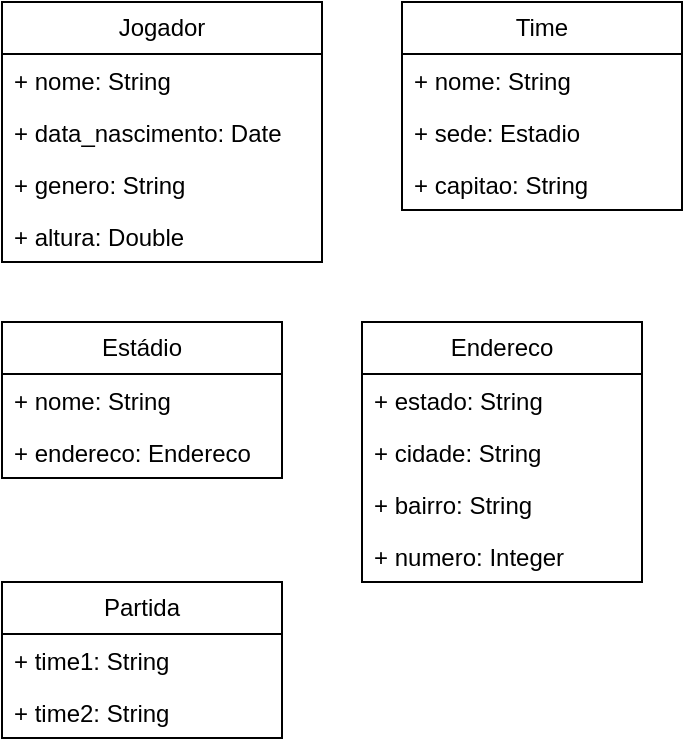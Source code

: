 <mxfile version="21.0.2" type="github">
  <diagram id="C5RBs43oDa-KdzZeNtuy" name="Page-1">
    <mxGraphModel dx="1120" dy="427" grid="1" gridSize="10" guides="1" tooltips="1" connect="1" arrows="1" fold="1" page="1" pageScale="1" pageWidth="827" pageHeight="1169" math="0" shadow="0">
      <root>
        <mxCell id="WIyWlLk6GJQsqaUBKTNV-0" />
        <mxCell id="WIyWlLk6GJQsqaUBKTNV-1" parent="WIyWlLk6GJQsqaUBKTNV-0" />
        <mxCell id="T9v2vwVw_-ZulF1Y05Jr-10" value="Jogador" style="swimlane;fontStyle=0;childLayout=stackLayout;horizontal=1;startSize=26;fillColor=none;horizontalStack=0;resizeParent=1;resizeParentMax=0;resizeLast=0;collapsible=1;marginBottom=0;whiteSpace=wrap;html=1;" vertex="1" parent="WIyWlLk6GJQsqaUBKTNV-1">
          <mxGeometry x="10" y="40" width="160" height="130" as="geometry" />
        </mxCell>
        <mxCell id="T9v2vwVw_-ZulF1Y05Jr-11" value="+ nome: String" style="text;strokeColor=none;fillColor=none;align=left;verticalAlign=top;spacingLeft=4;spacingRight=4;overflow=hidden;rotatable=0;points=[[0,0.5],[1,0.5]];portConstraint=eastwest;whiteSpace=wrap;html=1;" vertex="1" parent="T9v2vwVw_-ZulF1Y05Jr-10">
          <mxGeometry y="26" width="160" height="26" as="geometry" />
        </mxCell>
        <mxCell id="T9v2vwVw_-ZulF1Y05Jr-12" value="+ data_nascimento: Date" style="text;strokeColor=none;fillColor=none;align=left;verticalAlign=top;spacingLeft=4;spacingRight=4;overflow=hidden;rotatable=0;points=[[0,0.5],[1,0.5]];portConstraint=eastwest;whiteSpace=wrap;html=1;" vertex="1" parent="T9v2vwVw_-ZulF1Y05Jr-10">
          <mxGeometry y="52" width="160" height="26" as="geometry" />
        </mxCell>
        <mxCell id="T9v2vwVw_-ZulF1Y05Jr-13" value="+ genero: String" style="text;strokeColor=none;fillColor=none;align=left;verticalAlign=top;spacingLeft=4;spacingRight=4;overflow=hidden;rotatable=0;points=[[0,0.5],[1,0.5]];portConstraint=eastwest;whiteSpace=wrap;html=1;" vertex="1" parent="T9v2vwVw_-ZulF1Y05Jr-10">
          <mxGeometry y="78" width="160" height="26" as="geometry" />
        </mxCell>
        <mxCell id="T9v2vwVw_-ZulF1Y05Jr-14" value="+ altura: Double" style="text;strokeColor=none;fillColor=none;align=left;verticalAlign=top;spacingLeft=4;spacingRight=4;overflow=hidden;rotatable=0;points=[[0,0.5],[1,0.5]];portConstraint=eastwest;whiteSpace=wrap;html=1;" vertex="1" parent="T9v2vwVw_-ZulF1Y05Jr-10">
          <mxGeometry y="104" width="160" height="26" as="geometry" />
        </mxCell>
        <mxCell id="T9v2vwVw_-ZulF1Y05Jr-15" value="Time" style="swimlane;fontStyle=0;childLayout=stackLayout;horizontal=1;startSize=26;fillColor=none;horizontalStack=0;resizeParent=1;resizeParentMax=0;resizeLast=0;collapsible=1;marginBottom=0;whiteSpace=wrap;html=1;" vertex="1" parent="WIyWlLk6GJQsqaUBKTNV-1">
          <mxGeometry x="210" y="40" width="140" height="104" as="geometry" />
        </mxCell>
        <mxCell id="T9v2vwVw_-ZulF1Y05Jr-16" value="+ nome: String" style="text;strokeColor=none;fillColor=none;align=left;verticalAlign=top;spacingLeft=4;spacingRight=4;overflow=hidden;rotatable=0;points=[[0,0.5],[1,0.5]];portConstraint=eastwest;whiteSpace=wrap;html=1;" vertex="1" parent="T9v2vwVw_-ZulF1Y05Jr-15">
          <mxGeometry y="26" width="140" height="26" as="geometry" />
        </mxCell>
        <mxCell id="T9v2vwVw_-ZulF1Y05Jr-17" value="+ sede: Estadio" style="text;strokeColor=none;fillColor=none;align=left;verticalAlign=top;spacingLeft=4;spacingRight=4;overflow=hidden;rotatable=0;points=[[0,0.5],[1,0.5]];portConstraint=eastwest;whiteSpace=wrap;html=1;" vertex="1" parent="T9v2vwVw_-ZulF1Y05Jr-15">
          <mxGeometry y="52" width="140" height="26" as="geometry" />
        </mxCell>
        <mxCell id="T9v2vwVw_-ZulF1Y05Jr-18" value="+ capitao: String" style="text;strokeColor=none;fillColor=none;align=left;verticalAlign=top;spacingLeft=4;spacingRight=4;overflow=hidden;rotatable=0;points=[[0,0.5],[1,0.5]];portConstraint=eastwest;whiteSpace=wrap;html=1;" vertex="1" parent="T9v2vwVw_-ZulF1Y05Jr-15">
          <mxGeometry y="78" width="140" height="26" as="geometry" />
        </mxCell>
        <mxCell id="T9v2vwVw_-ZulF1Y05Jr-19" value="Estádio" style="swimlane;fontStyle=0;childLayout=stackLayout;horizontal=1;startSize=26;fillColor=none;horizontalStack=0;resizeParent=1;resizeParentMax=0;resizeLast=0;collapsible=1;marginBottom=0;whiteSpace=wrap;html=1;" vertex="1" parent="WIyWlLk6GJQsqaUBKTNV-1">
          <mxGeometry x="10" y="200" width="140" height="78" as="geometry" />
        </mxCell>
        <mxCell id="T9v2vwVw_-ZulF1Y05Jr-20" value="+ nome: String" style="text;strokeColor=none;fillColor=none;align=left;verticalAlign=top;spacingLeft=4;spacingRight=4;overflow=hidden;rotatable=0;points=[[0,0.5],[1,0.5]];portConstraint=eastwest;whiteSpace=wrap;html=1;" vertex="1" parent="T9v2vwVw_-ZulF1Y05Jr-19">
          <mxGeometry y="26" width="140" height="26" as="geometry" />
        </mxCell>
        <mxCell id="T9v2vwVw_-ZulF1Y05Jr-21" value="+ endereco: Endereco" style="text;strokeColor=none;fillColor=none;align=left;verticalAlign=top;spacingLeft=4;spacingRight=4;overflow=hidden;rotatable=0;points=[[0,0.5],[1,0.5]];portConstraint=eastwest;whiteSpace=wrap;html=1;" vertex="1" parent="T9v2vwVw_-ZulF1Y05Jr-19">
          <mxGeometry y="52" width="140" height="26" as="geometry" />
        </mxCell>
        <mxCell id="T9v2vwVw_-ZulF1Y05Jr-23" value="Endereco" style="swimlane;fontStyle=0;childLayout=stackLayout;horizontal=1;startSize=26;fillColor=none;horizontalStack=0;resizeParent=1;resizeParentMax=0;resizeLast=0;collapsible=1;marginBottom=0;whiteSpace=wrap;html=1;" vertex="1" parent="WIyWlLk6GJQsqaUBKTNV-1">
          <mxGeometry x="190" y="200" width="140" height="130" as="geometry" />
        </mxCell>
        <mxCell id="T9v2vwVw_-ZulF1Y05Jr-24" value="+ estado: String" style="text;strokeColor=none;fillColor=none;align=left;verticalAlign=top;spacingLeft=4;spacingRight=4;overflow=hidden;rotatable=0;points=[[0,0.5],[1,0.5]];portConstraint=eastwest;whiteSpace=wrap;html=1;" vertex="1" parent="T9v2vwVw_-ZulF1Y05Jr-23">
          <mxGeometry y="26" width="140" height="26" as="geometry" />
        </mxCell>
        <mxCell id="T9v2vwVw_-ZulF1Y05Jr-25" value="+ cidade: String" style="text;strokeColor=none;fillColor=none;align=left;verticalAlign=top;spacingLeft=4;spacingRight=4;overflow=hidden;rotatable=0;points=[[0,0.5],[1,0.5]];portConstraint=eastwest;whiteSpace=wrap;html=1;" vertex="1" parent="T9v2vwVw_-ZulF1Y05Jr-23">
          <mxGeometry y="52" width="140" height="26" as="geometry" />
        </mxCell>
        <mxCell id="T9v2vwVw_-ZulF1Y05Jr-26" value="+ bairro: String" style="text;strokeColor=none;fillColor=none;align=left;verticalAlign=top;spacingLeft=4;spacingRight=4;overflow=hidden;rotatable=0;points=[[0,0.5],[1,0.5]];portConstraint=eastwest;whiteSpace=wrap;html=1;" vertex="1" parent="T9v2vwVw_-ZulF1Y05Jr-23">
          <mxGeometry y="78" width="140" height="26" as="geometry" />
        </mxCell>
        <mxCell id="T9v2vwVw_-ZulF1Y05Jr-27" value="+ numero: Integer" style="text;strokeColor=none;fillColor=none;align=left;verticalAlign=top;spacingLeft=4;spacingRight=4;overflow=hidden;rotatable=0;points=[[0,0.5],[1,0.5]];portConstraint=eastwest;whiteSpace=wrap;html=1;" vertex="1" parent="T9v2vwVw_-ZulF1Y05Jr-23">
          <mxGeometry y="104" width="140" height="26" as="geometry" />
        </mxCell>
        <mxCell id="T9v2vwVw_-ZulF1Y05Jr-29" value="Partida" style="swimlane;fontStyle=0;childLayout=stackLayout;horizontal=1;startSize=26;fillColor=none;horizontalStack=0;resizeParent=1;resizeParentMax=0;resizeLast=0;collapsible=1;marginBottom=0;whiteSpace=wrap;html=1;" vertex="1" parent="WIyWlLk6GJQsqaUBKTNV-1">
          <mxGeometry x="10" y="330" width="140" height="78" as="geometry" />
        </mxCell>
        <mxCell id="T9v2vwVw_-ZulF1Y05Jr-30" value="+ time1: String" style="text;strokeColor=none;fillColor=none;align=left;verticalAlign=top;spacingLeft=4;spacingRight=4;overflow=hidden;rotatable=0;points=[[0,0.5],[1,0.5]];portConstraint=eastwest;whiteSpace=wrap;html=1;" vertex="1" parent="T9v2vwVw_-ZulF1Y05Jr-29">
          <mxGeometry y="26" width="140" height="26" as="geometry" />
        </mxCell>
        <mxCell id="T9v2vwVw_-ZulF1Y05Jr-31" value="+ time2: String" style="text;strokeColor=none;fillColor=none;align=left;verticalAlign=top;spacingLeft=4;spacingRight=4;overflow=hidden;rotatable=0;points=[[0,0.5],[1,0.5]];portConstraint=eastwest;whiteSpace=wrap;html=1;" vertex="1" parent="T9v2vwVw_-ZulF1Y05Jr-29">
          <mxGeometry y="52" width="140" height="26" as="geometry" />
        </mxCell>
      </root>
    </mxGraphModel>
  </diagram>
</mxfile>
